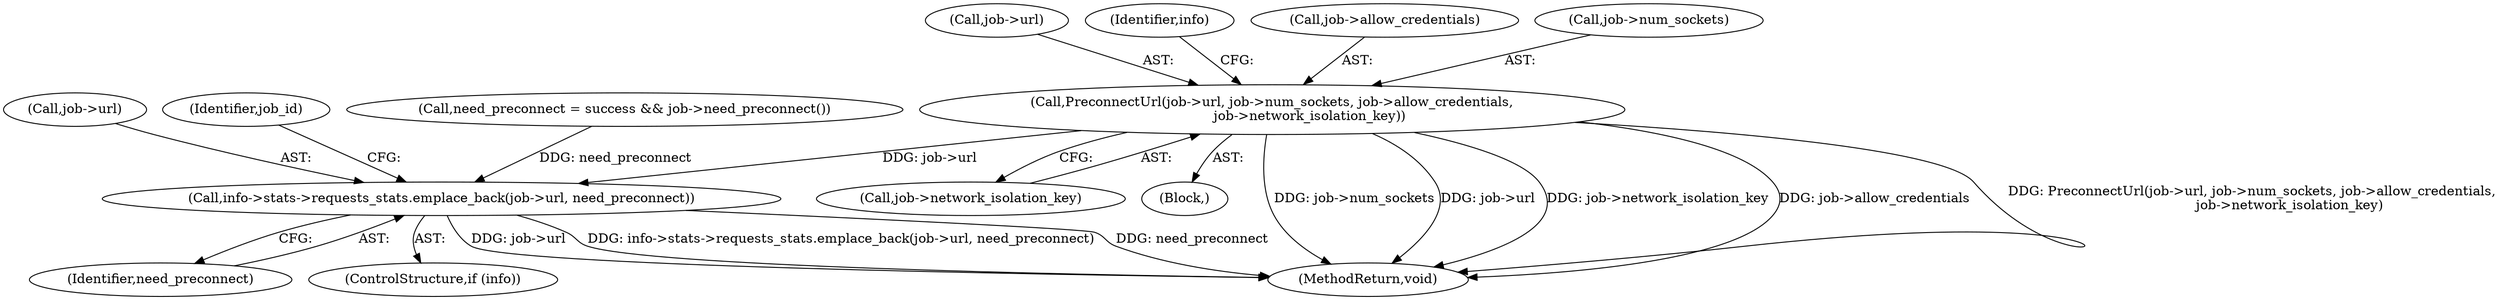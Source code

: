 digraph "0_Chrome_fec26ff33bf372476a70326f3669a35f34a9d474_6@API" {
"1000122" [label="(Call,PreconnectUrl(job->url, job->num_sockets, job->allow_credentials,\n                  job->network_isolation_key))"];
"1000143" [label="(Call,info->stats->requests_stats.emplace_back(job->url, need_preconnect))"];
"1000144" [label="(Call,job->url)"];
"1000149" [label="(Identifier,job_id)"];
"1000143" [label="(Call,info->stats->requests_stats.emplace_back(job->url, need_preconnect))"];
"1000132" [label="(Call,job->network_isolation_key)"];
"1000122" [label="(Call,PreconnectUrl(job->url, job->num_sockets, job->allow_credentials,\n                  job->network_isolation_key))"];
"1000114" [label="(Call,need_preconnect = success && job->need_preconnect())"];
"1000123" [label="(Call,job->url)"];
"1000121" [label="(Block,)"];
"1000137" [label="(Identifier,info)"];
"1000147" [label="(Identifier,need_preconnect)"];
"1000141" [label="(ControlStructure,if (info))"];
"1000129" [label="(Call,job->allow_credentials)"];
"1000171" [label="(MethodReturn,void)"];
"1000126" [label="(Call,job->num_sockets)"];
"1000122" -> "1000121"  [label="AST: "];
"1000122" -> "1000132"  [label="CFG: "];
"1000123" -> "1000122"  [label="AST: "];
"1000126" -> "1000122"  [label="AST: "];
"1000129" -> "1000122"  [label="AST: "];
"1000132" -> "1000122"  [label="AST: "];
"1000137" -> "1000122"  [label="CFG: "];
"1000122" -> "1000171"  [label="DDG: job->num_sockets"];
"1000122" -> "1000171"  [label="DDG: job->url"];
"1000122" -> "1000171"  [label="DDG: job->network_isolation_key"];
"1000122" -> "1000171"  [label="DDG: job->allow_credentials"];
"1000122" -> "1000171"  [label="DDG: PreconnectUrl(job->url, job->num_sockets, job->allow_credentials,\n                  job->network_isolation_key)"];
"1000122" -> "1000143"  [label="DDG: job->url"];
"1000143" -> "1000141"  [label="AST: "];
"1000143" -> "1000147"  [label="CFG: "];
"1000144" -> "1000143"  [label="AST: "];
"1000147" -> "1000143"  [label="AST: "];
"1000149" -> "1000143"  [label="CFG: "];
"1000143" -> "1000171"  [label="DDG: job->url"];
"1000143" -> "1000171"  [label="DDG: info->stats->requests_stats.emplace_back(job->url, need_preconnect)"];
"1000143" -> "1000171"  [label="DDG: need_preconnect"];
"1000114" -> "1000143"  [label="DDG: need_preconnect"];
}
